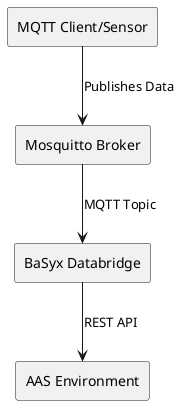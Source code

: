 @startuml
rectangle "MQTT Client/Sensor" as client
rectangle "Mosquitto Broker" as broker  
rectangle "BaSyx Databridge" as bridge
rectangle "AAS Environment" as aas

client --> broker : Publishes Data
broker --> bridge : MQTT Topic
bridge --> aas : REST API
@enduml

